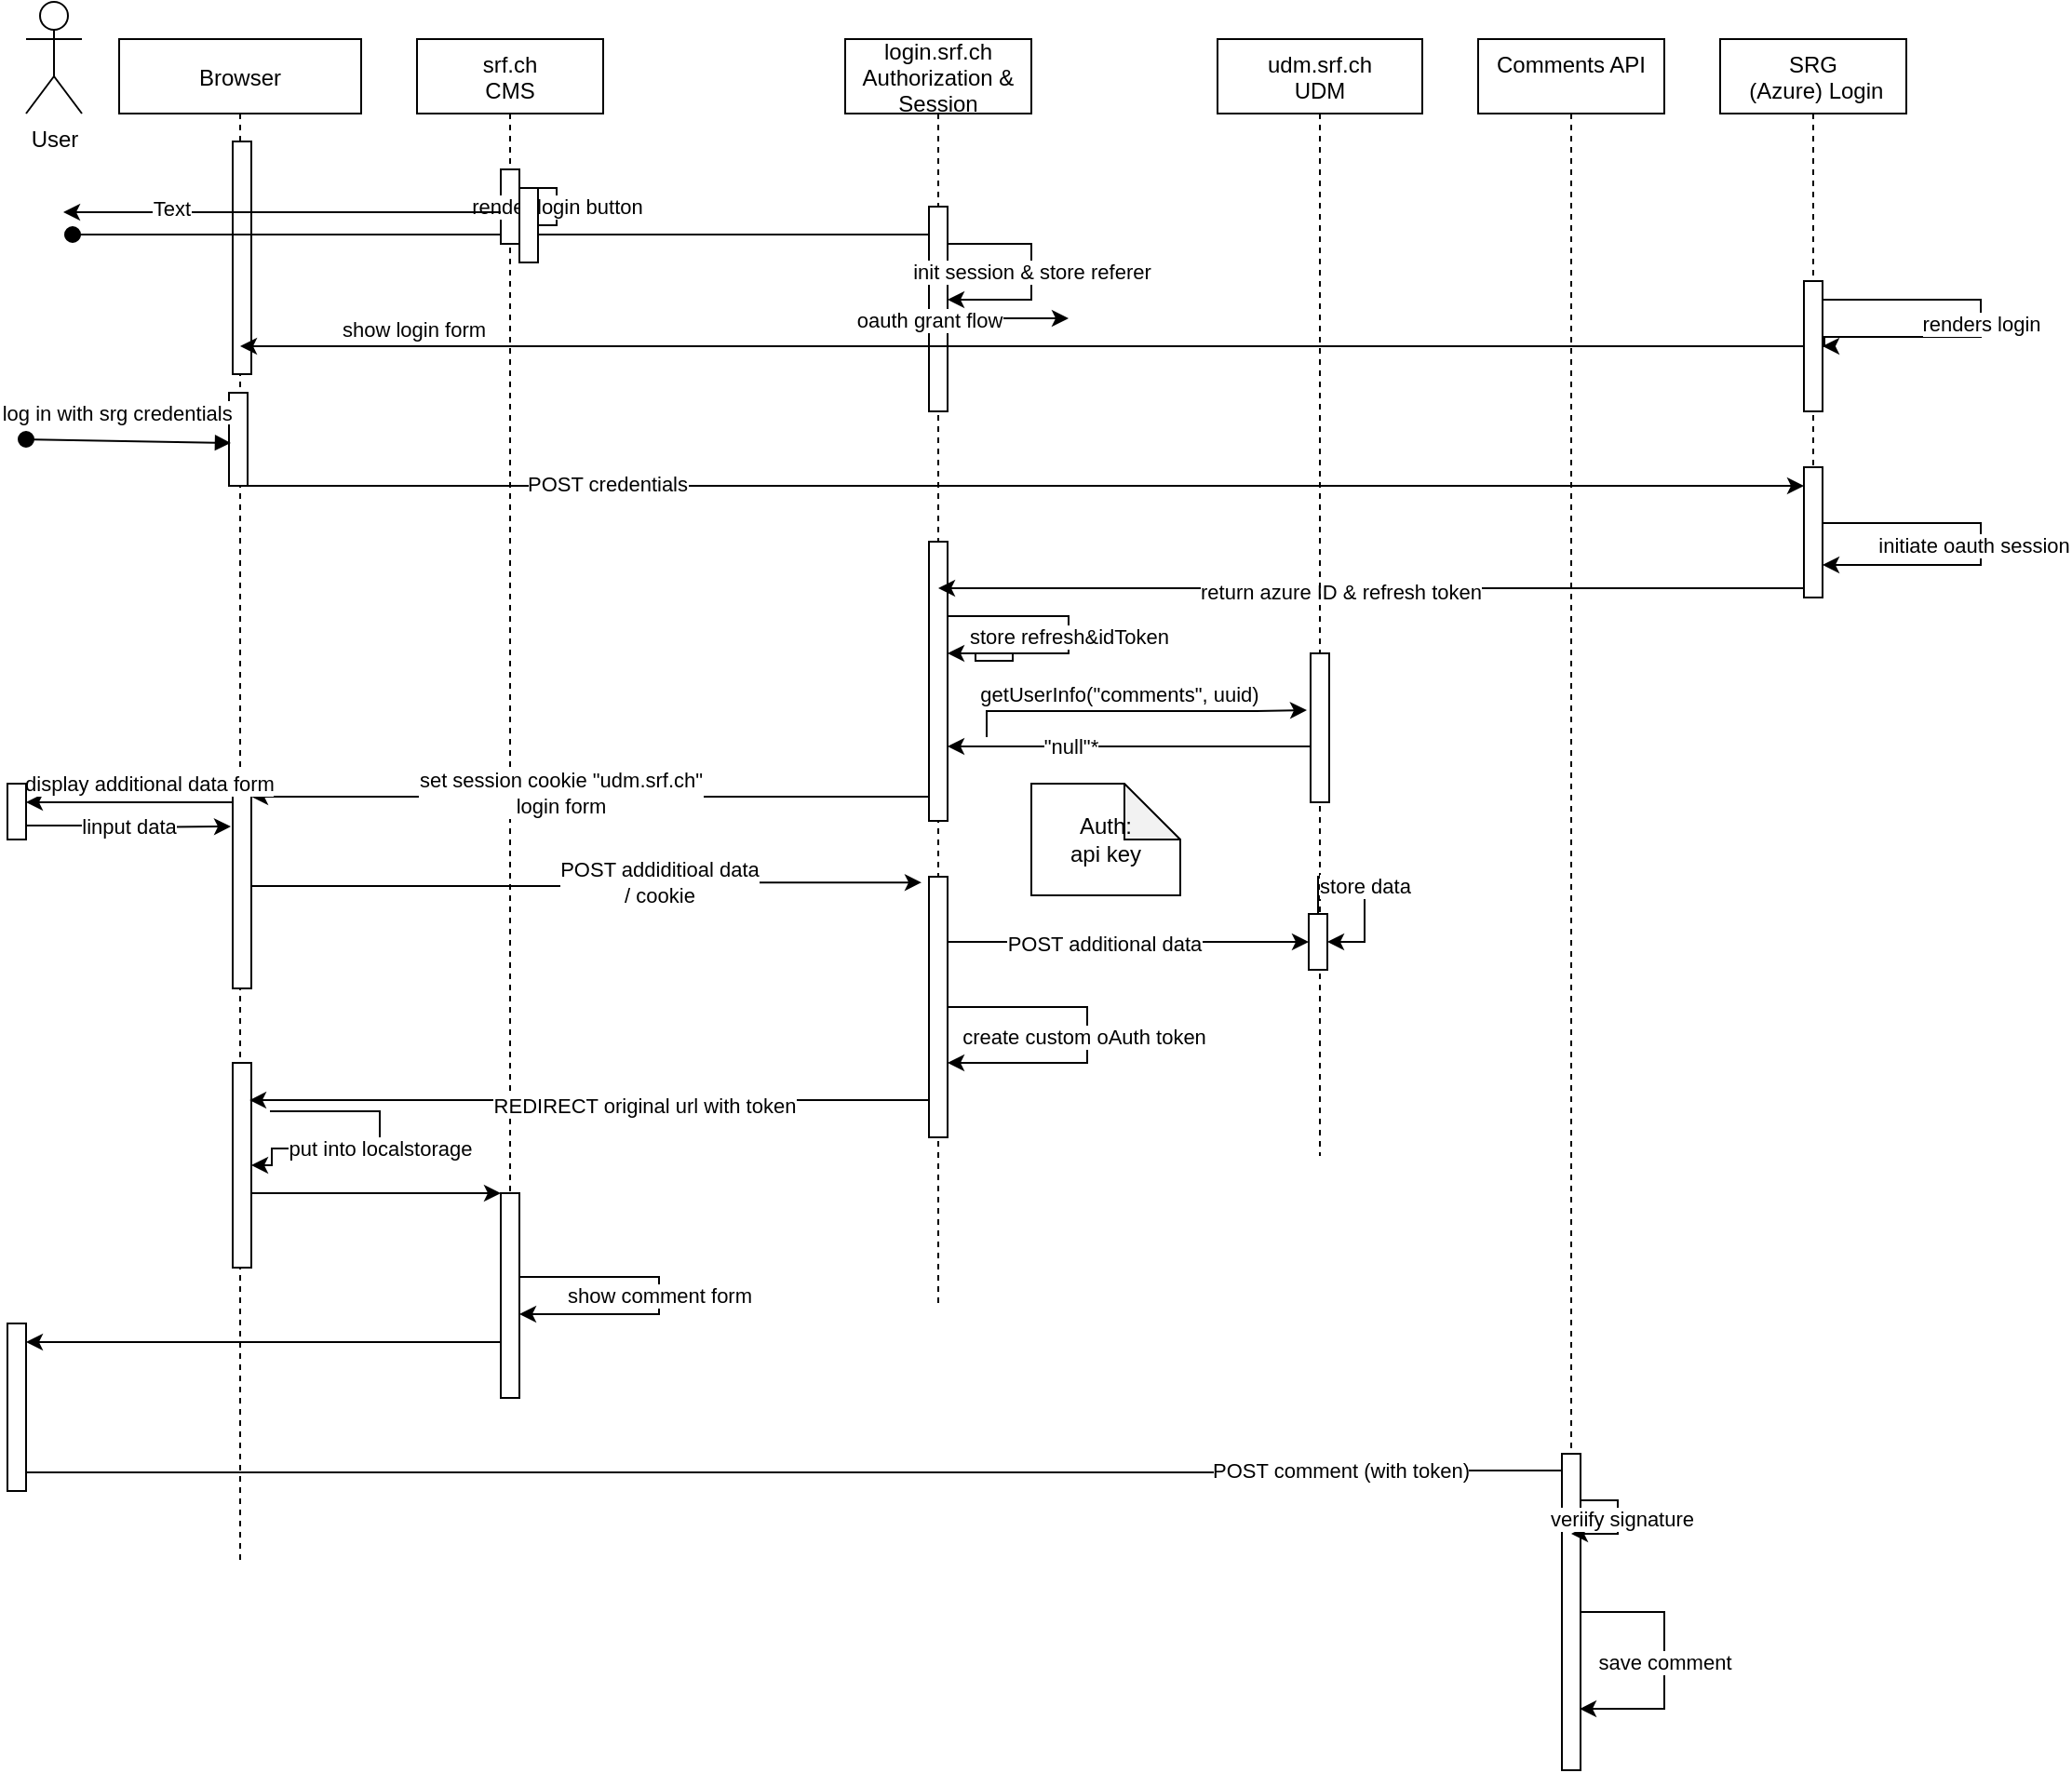 <mxfile version="17.2.1" type="github">
  <diagram id="kgpKYQtTHZ0yAKxKKP6v" name="Page-1">
    <mxGraphModel dx="1298" dy="841" grid="1" gridSize="10" guides="1" tooltips="1" connect="1" arrows="1" fold="1" page="1" pageScale="1" pageWidth="850" pageHeight="1100" math="0" shadow="0">
      <root>
        <mxCell id="0" />
        <mxCell id="1" parent="0" />
        <mxCell id="3nuBFxr9cyL0pnOWT2aG-1" value="Browser" style="shape=umlLifeline;perimeter=lifelinePerimeter;container=1;collapsible=0;recursiveResize=0;rounded=0;shadow=0;strokeWidth=1;" parent="1" vertex="1">
          <mxGeometry x="80" y="80" width="130" height="820" as="geometry" />
        </mxCell>
        <mxCell id="3nuBFxr9cyL0pnOWT2aG-2" value="" style="points=[];perimeter=orthogonalPerimeter;rounded=0;shadow=0;strokeWidth=1;" parent="3nuBFxr9cyL0pnOWT2aG-1" vertex="1">
          <mxGeometry x="61" y="55" width="10" height="125" as="geometry" />
        </mxCell>
        <mxCell id="2m_Nn1c0aZrIuzX_DGRX-19" value="" style="points=[];perimeter=orthogonalPerimeter;rounded=0;shadow=0;strokeWidth=1;" vertex="1" parent="3nuBFxr9cyL0pnOWT2aG-1">
          <mxGeometry x="59" y="190" width="10" height="50" as="geometry" />
        </mxCell>
        <mxCell id="2m_Nn1c0aZrIuzX_DGRX-42" value="" style="points=[];perimeter=orthogonalPerimeter;rounded=0;shadow=0;strokeWidth=1;" vertex="1" parent="3nuBFxr9cyL0pnOWT2aG-1">
          <mxGeometry x="61" y="400" width="10" height="110" as="geometry" />
        </mxCell>
        <mxCell id="2m_Nn1c0aZrIuzX_DGRX-72" value="" style="points=[];perimeter=orthogonalPerimeter;rounded=0;shadow=0;strokeWidth=1;" vertex="1" parent="3nuBFxr9cyL0pnOWT2aG-1">
          <mxGeometry x="61" y="550" width="10" height="110" as="geometry" />
        </mxCell>
        <mxCell id="2m_Nn1c0aZrIuzX_DGRX-83" value="" style="verticalAlign=bottom;startArrow=oval;endArrow=block;startSize=8;shadow=0;strokeWidth=1;" edge="1" parent="3nuBFxr9cyL0pnOWT2aG-1">
          <mxGeometry x="-0.106" y="6" relative="1" as="geometry">
            <mxPoint x="-25" y="105" as="sourcePoint" />
            <mxPoint x="444.5" y="105" as="targetPoint" />
            <mxPoint as="offset" />
            <Array as="points" />
          </mxGeometry>
        </mxCell>
        <mxCell id="2m_Nn1c0aZrIuzX_DGRX-92" value="put into localstorage" style="edgeStyle=orthogonalEdgeStyle;rounded=0;orthogonalLoop=1;jettySize=auto;html=1;" edge="1" parent="3nuBFxr9cyL0pnOWT2aG-1" target="2m_Nn1c0aZrIuzX_DGRX-72">
          <mxGeometry relative="1" as="geometry">
            <mxPoint x="81" y="576" as="sourcePoint" />
            <mxPoint x="81.5" y="638.51" as="targetPoint" />
            <Array as="points">
              <mxPoint x="140" y="576" />
              <mxPoint x="140" y="596" />
              <mxPoint x="82" y="596" />
              <mxPoint x="82" y="605" />
            </Array>
          </mxGeometry>
        </mxCell>
        <mxCell id="3nuBFxr9cyL0pnOWT2aG-5" value="srf.ch&#xa;CMS" style="shape=umlLifeline;perimeter=lifelinePerimeter;container=1;collapsible=0;recursiveResize=0;rounded=0;shadow=0;strokeWidth=1;" parent="1" vertex="1">
          <mxGeometry x="240" y="80" width="100" height="730" as="geometry" />
        </mxCell>
        <mxCell id="3nuBFxr9cyL0pnOWT2aG-6" value="" style="points=[];perimeter=orthogonalPerimeter;rounded=0;shadow=0;strokeWidth=1;" parent="3nuBFxr9cyL0pnOWT2aG-5" vertex="1">
          <mxGeometry x="45" y="70" width="10" height="40" as="geometry" />
        </mxCell>
        <mxCell id="2m_Nn1c0aZrIuzX_DGRX-76" value="render login button" style="edgeStyle=orthogonalEdgeStyle;rounded=0;orthogonalLoop=1;jettySize=auto;html=1;elbow=vertical;" edge="1" parent="3nuBFxr9cyL0pnOWT2aG-5" source="3nuBFxr9cyL0pnOWT2aG-6" target="3nuBFxr9cyL0pnOWT2aG-6">
          <mxGeometry relative="1" as="geometry" />
        </mxCell>
        <mxCell id="2m_Nn1c0aZrIuzX_DGRX-89" value="" style="points=[];perimeter=orthogonalPerimeter;rounded=0;shadow=0;strokeWidth=1;" vertex="1" parent="3nuBFxr9cyL0pnOWT2aG-5">
          <mxGeometry x="45" y="620" width="10" height="110" as="geometry" />
        </mxCell>
        <mxCell id="2m_Nn1c0aZrIuzX_DGRX-91" value="show comment form" style="edgeStyle=orthogonalEdgeStyle;rounded=0;orthogonalLoop=1;jettySize=auto;html=1;elbow=horizontal;" edge="1" parent="3nuBFxr9cyL0pnOWT2aG-5" source="2m_Nn1c0aZrIuzX_DGRX-89" target="2m_Nn1c0aZrIuzX_DGRX-89">
          <mxGeometry relative="1" as="geometry">
            <Array as="points">
              <mxPoint x="130" y="675" />
            </Array>
          </mxGeometry>
        </mxCell>
        <mxCell id="2m_Nn1c0aZrIuzX_DGRX-1" value="User" style="shape=umlActor;verticalLabelPosition=bottom;verticalAlign=top;html=1;outlineConnect=0;" vertex="1" parent="1">
          <mxGeometry x="30" y="60" width="30" height="60" as="geometry" />
        </mxCell>
        <mxCell id="2m_Nn1c0aZrIuzX_DGRX-2" value="login.srf.ch&#xa;Authorization &amp;&#xa;Session" style="shape=umlLifeline;perimeter=lifelinePerimeter;container=1;collapsible=0;recursiveResize=0;rounded=0;shadow=0;strokeWidth=1;" vertex="1" parent="1">
          <mxGeometry x="470" y="80" width="100" height="680" as="geometry" />
        </mxCell>
        <mxCell id="2m_Nn1c0aZrIuzX_DGRX-3" value="" style="points=[];perimeter=orthogonalPerimeter;rounded=0;shadow=0;strokeWidth=1;" vertex="1" parent="2m_Nn1c0aZrIuzX_DGRX-2">
          <mxGeometry x="45" y="90" width="10" height="110" as="geometry" />
        </mxCell>
        <mxCell id="2m_Nn1c0aZrIuzX_DGRX-22" value="init session &amp;amp; store referer" style="edgeStyle=orthogonalEdgeStyle;rounded=0;orthogonalLoop=1;jettySize=auto;html=1;" edge="1" parent="2m_Nn1c0aZrIuzX_DGRX-2" source="2m_Nn1c0aZrIuzX_DGRX-3" target="2m_Nn1c0aZrIuzX_DGRX-3">
          <mxGeometry relative="1" as="geometry">
            <Array as="points">
              <mxPoint x="100" y="110" />
              <mxPoint x="100" y="140" />
            </Array>
          </mxGeometry>
        </mxCell>
        <mxCell id="2m_Nn1c0aZrIuzX_DGRX-28" value="" style="points=[];perimeter=orthogonalPerimeter;rounded=0;shadow=0;strokeWidth=1;" vertex="1" parent="2m_Nn1c0aZrIuzX_DGRX-2">
          <mxGeometry x="45" y="270" width="10" height="150" as="geometry" />
        </mxCell>
        <mxCell id="2m_Nn1c0aZrIuzX_DGRX-48" style="edgeStyle=orthogonalEdgeStyle;rounded=0;orthogonalLoop=1;jettySize=auto;html=1;" edge="1" parent="2m_Nn1c0aZrIuzX_DGRX-2" source="2m_Nn1c0aZrIuzX_DGRX-28" target="2m_Nn1c0aZrIuzX_DGRX-28">
          <mxGeometry relative="1" as="geometry">
            <mxPoint x="60" y="330" as="targetPoint" />
            <Array as="points">
              <mxPoint x="120" y="310" />
              <mxPoint x="120" y="330" />
              <mxPoint x="70" y="330" />
              <mxPoint x="70" y="334" />
              <mxPoint x="90" y="334" />
              <mxPoint x="90" y="330" />
            </Array>
          </mxGeometry>
        </mxCell>
        <mxCell id="2m_Nn1c0aZrIuzX_DGRX-49" value="store refresh&amp;amp;idToken" style="edgeLabel;html=1;align=center;verticalAlign=middle;resizable=0;points=[];" vertex="1" connectable="0" parent="2m_Nn1c0aZrIuzX_DGRX-48">
          <mxGeometry x="-0.247" relative="1" as="geometry">
            <mxPoint y="1" as="offset" />
          </mxGeometry>
        </mxCell>
        <mxCell id="2m_Nn1c0aZrIuzX_DGRX-59" value="" style="points=[];perimeter=orthogonalPerimeter;rounded=0;shadow=0;strokeWidth=1;" vertex="1" parent="2m_Nn1c0aZrIuzX_DGRX-2">
          <mxGeometry x="45" y="450" width="10" height="140" as="geometry" />
        </mxCell>
        <mxCell id="2m_Nn1c0aZrIuzX_DGRX-69" style="edgeStyle=orthogonalEdgeStyle;rounded=0;orthogonalLoop=1;jettySize=auto;html=1;" edge="1" parent="2m_Nn1c0aZrIuzX_DGRX-2" source="2m_Nn1c0aZrIuzX_DGRX-59" target="2m_Nn1c0aZrIuzX_DGRX-59">
          <mxGeometry relative="1" as="geometry">
            <Array as="points">
              <mxPoint x="130" y="520" />
              <mxPoint x="90" y="550" />
            </Array>
          </mxGeometry>
        </mxCell>
        <mxCell id="2m_Nn1c0aZrIuzX_DGRX-70" value="create custom oAuth token" style="edgeLabel;html=1;align=center;verticalAlign=middle;resizable=0;points=[];" vertex="1" connectable="0" parent="2m_Nn1c0aZrIuzX_DGRX-69">
          <mxGeometry x="0.006" y="-2" relative="1" as="geometry">
            <mxPoint as="offset" />
          </mxGeometry>
        </mxCell>
        <mxCell id="2m_Nn1c0aZrIuzX_DGRX-10" value="SRG&#xa; (Azure) Login" style="shape=umlLifeline;perimeter=lifelinePerimeter;container=1;collapsible=0;recursiveResize=0;rounded=0;shadow=0;strokeWidth=1;" vertex="1" parent="1">
          <mxGeometry x="940" y="80" width="100" height="300" as="geometry" />
        </mxCell>
        <mxCell id="2m_Nn1c0aZrIuzX_DGRX-11" value="" style="points=[];perimeter=orthogonalPerimeter;rounded=0;shadow=0;strokeWidth=1;" vertex="1" parent="2m_Nn1c0aZrIuzX_DGRX-10">
          <mxGeometry x="45" y="130" width="10" height="70" as="geometry" />
        </mxCell>
        <mxCell id="2m_Nn1c0aZrIuzX_DGRX-20" value="" style="points=[];perimeter=orthogonalPerimeter;rounded=0;shadow=0;strokeWidth=1;" vertex="1" parent="2m_Nn1c0aZrIuzX_DGRX-10">
          <mxGeometry x="45" y="230" width="10" height="70" as="geometry" />
        </mxCell>
        <mxCell id="2m_Nn1c0aZrIuzX_DGRX-23" value="renders login" style="edgeStyle=orthogonalEdgeStyle;rounded=0;orthogonalLoop=1;jettySize=auto;html=1;" edge="1" parent="2m_Nn1c0aZrIuzX_DGRX-10" source="2m_Nn1c0aZrIuzX_DGRX-11" target="2m_Nn1c0aZrIuzX_DGRX-11">
          <mxGeometry relative="1" as="geometry">
            <mxPoint x="80" y="160" as="targetPoint" />
            <Array as="points">
              <mxPoint x="140" y="140" />
              <mxPoint x="140" y="160" />
              <mxPoint x="56" y="160" />
              <mxPoint x="56" y="165" />
            </Array>
          </mxGeometry>
        </mxCell>
        <mxCell id="2m_Nn1c0aZrIuzX_DGRX-24" style="edgeStyle=orthogonalEdgeStyle;rounded=0;orthogonalLoop=1;jettySize=auto;html=1;entryX=1;entryY=0.75;entryDx=0;entryDy=0;entryPerimeter=0;" edge="1" parent="2m_Nn1c0aZrIuzX_DGRX-10" source="2m_Nn1c0aZrIuzX_DGRX-20" target="2m_Nn1c0aZrIuzX_DGRX-20">
          <mxGeometry relative="1" as="geometry">
            <Array as="points">
              <mxPoint x="140" y="260" />
              <mxPoint x="140" y="283" />
            </Array>
          </mxGeometry>
        </mxCell>
        <mxCell id="2m_Nn1c0aZrIuzX_DGRX-25" value="initiate oauth session" style="edgeLabel;html=1;align=center;verticalAlign=middle;resizable=0;points=[];" vertex="1" connectable="0" parent="2m_Nn1c0aZrIuzX_DGRX-24">
          <mxGeometry x="-0.008" y="-4" relative="1" as="geometry">
            <mxPoint y="1" as="offset" />
          </mxGeometry>
        </mxCell>
        <mxCell id="2m_Nn1c0aZrIuzX_DGRX-12" style="edgeStyle=orthogonalEdgeStyle;rounded=0;orthogonalLoop=1;jettySize=auto;html=1;" edge="1" parent="1" source="2m_Nn1c0aZrIuzX_DGRX-3">
          <mxGeometry relative="1" as="geometry">
            <mxPoint x="590" y="230" as="targetPoint" />
            <Array as="points">
              <mxPoint x="490" y="230" />
              <mxPoint x="490" y="230" />
            </Array>
          </mxGeometry>
        </mxCell>
        <mxCell id="2m_Nn1c0aZrIuzX_DGRX-13" value="oauth grant flow" style="edgeLabel;html=1;align=center;verticalAlign=middle;resizable=0;points=[];" vertex="1" connectable="0" parent="2m_Nn1c0aZrIuzX_DGRX-12">
          <mxGeometry x="-0.2" y="-1" relative="1" as="geometry">
            <mxPoint as="offset" />
          </mxGeometry>
        </mxCell>
        <mxCell id="2m_Nn1c0aZrIuzX_DGRX-16" style="edgeStyle=orthogonalEdgeStyle;rounded=0;orthogonalLoop=1;jettySize=auto;html=1;" edge="1" parent="1" source="2m_Nn1c0aZrIuzX_DGRX-11" target="3nuBFxr9cyL0pnOWT2aG-1">
          <mxGeometry relative="1" as="geometry">
            <Array as="points">
              <mxPoint x="310" y="245" />
              <mxPoint x="310" y="245" />
            </Array>
          </mxGeometry>
        </mxCell>
        <mxCell id="2m_Nn1c0aZrIuzX_DGRX-18" value="show login form" style="edgeLabel;html=1;align=center;verticalAlign=middle;resizable=0;points=[];" vertex="1" connectable="0" parent="2m_Nn1c0aZrIuzX_DGRX-16">
          <mxGeometry x="0.844" relative="1" as="geometry">
            <mxPoint x="27" y="-9" as="offset" />
          </mxGeometry>
        </mxCell>
        <mxCell id="2m_Nn1c0aZrIuzX_DGRX-17" value="log in with srg credentials" style="verticalAlign=bottom;startArrow=oval;endArrow=block;startSize=8;shadow=0;strokeWidth=1;entryX=0.1;entryY=0.54;entryDx=0;entryDy=0;entryPerimeter=0;" edge="1" parent="1" target="2m_Nn1c0aZrIuzX_DGRX-19">
          <mxGeometry x="-0.106" y="6" relative="1" as="geometry">
            <mxPoint x="30" y="295" as="sourcePoint" />
            <mxPoint x="175" y="187" as="targetPoint" />
            <mxPoint as="offset" />
            <Array as="points" />
          </mxGeometry>
        </mxCell>
        <mxCell id="2m_Nn1c0aZrIuzX_DGRX-21" style="edgeStyle=orthogonalEdgeStyle;rounded=0;orthogonalLoop=1;jettySize=auto;html=1;entryX=0;entryY=0.143;entryDx=0;entryDy=0;entryPerimeter=0;" edge="1" parent="1" source="2m_Nn1c0aZrIuzX_DGRX-19" target="2m_Nn1c0aZrIuzX_DGRX-20">
          <mxGeometry relative="1" as="geometry">
            <Array as="points">
              <mxPoint x="280" y="320" />
              <mxPoint x="280" y="320" />
            </Array>
          </mxGeometry>
        </mxCell>
        <mxCell id="2m_Nn1c0aZrIuzX_DGRX-46" value="POST credentials" style="edgeLabel;html=1;align=center;verticalAlign=middle;resizable=0;points=[];" vertex="1" connectable="0" parent="2m_Nn1c0aZrIuzX_DGRX-21">
          <mxGeometry x="-0.538" y="1" relative="1" as="geometry">
            <mxPoint as="offset" />
          </mxGeometry>
        </mxCell>
        <mxCell id="2m_Nn1c0aZrIuzX_DGRX-30" style="edgeStyle=orthogonalEdgeStyle;rounded=0;orthogonalLoop=1;jettySize=auto;html=1;" edge="1" parent="1" source="2m_Nn1c0aZrIuzX_DGRX-20" target="2m_Nn1c0aZrIuzX_DGRX-2">
          <mxGeometry relative="1" as="geometry">
            <Array as="points">
              <mxPoint x="860" y="375" />
              <mxPoint x="860" y="375" />
            </Array>
          </mxGeometry>
        </mxCell>
        <mxCell id="2m_Nn1c0aZrIuzX_DGRX-31" value="return azure ID &amp;amp; refresh token" style="edgeLabel;html=1;align=center;verticalAlign=middle;resizable=0;points=[];" vertex="1" connectable="0" parent="2m_Nn1c0aZrIuzX_DGRX-30">
          <mxGeometry x="0.071" y="2" relative="1" as="geometry">
            <mxPoint as="offset" />
          </mxGeometry>
        </mxCell>
        <mxCell id="2m_Nn1c0aZrIuzX_DGRX-32" value="udm.srf.ch&#xa;UDM" style="shape=umlLifeline;perimeter=lifelinePerimeter;container=1;collapsible=0;recursiveResize=0;rounded=0;shadow=0;strokeWidth=1;" vertex="1" parent="1">
          <mxGeometry x="670" y="80" width="110" height="600" as="geometry" />
        </mxCell>
        <mxCell id="2m_Nn1c0aZrIuzX_DGRX-35" value="" style="points=[];perimeter=orthogonalPerimeter;rounded=0;shadow=0;strokeWidth=1;" vertex="1" parent="2m_Nn1c0aZrIuzX_DGRX-32">
          <mxGeometry x="50" y="330" width="10" height="80" as="geometry" />
        </mxCell>
        <mxCell id="2m_Nn1c0aZrIuzX_DGRX-37" style="edgeStyle=orthogonalEdgeStyle;rounded=0;orthogonalLoop=1;jettySize=auto;html=1;entryX=-0.2;entryY=0.381;entryDx=0;entryDy=0;entryPerimeter=0;" edge="1" parent="2m_Nn1c0aZrIuzX_DGRX-32" target="2m_Nn1c0aZrIuzX_DGRX-35">
          <mxGeometry relative="1" as="geometry">
            <mxPoint x="-124" y="375" as="sourcePoint" />
            <mxPoint x="45" y="361" as="targetPoint" />
            <Array as="points">
              <mxPoint x="-124" y="361" />
              <mxPoint x="21" y="361" />
            </Array>
          </mxGeometry>
        </mxCell>
        <mxCell id="2m_Nn1c0aZrIuzX_DGRX-38" value="getUserInfo(&quot;comments&quot;, uuid)" style="edgeLabel;html=1;align=center;verticalAlign=middle;resizable=0;points=[];" vertex="1" connectable="0" parent="2m_Nn1c0aZrIuzX_DGRX-37">
          <mxGeometry x="-0.27" y="-2" relative="1" as="geometry">
            <mxPoint x="17" y="-11" as="offset" />
          </mxGeometry>
        </mxCell>
        <mxCell id="2m_Nn1c0aZrIuzX_DGRX-64" value="" style="rounded=0;whiteSpace=wrap;html=1;" vertex="1" parent="2m_Nn1c0aZrIuzX_DGRX-32">
          <mxGeometry x="49" y="470" width="10" height="30" as="geometry" />
        </mxCell>
        <mxCell id="2m_Nn1c0aZrIuzX_DGRX-86" value="store data" style="edgeStyle=orthogonalEdgeStyle;rounded=0;orthogonalLoop=1;jettySize=auto;html=1;entryX=1;entryY=0.5;entryDx=0;entryDy=0;" edge="1" parent="2m_Nn1c0aZrIuzX_DGRX-32" source="2m_Nn1c0aZrIuzX_DGRX-64" target="2m_Nn1c0aZrIuzX_DGRX-64">
          <mxGeometry relative="1" as="geometry" />
        </mxCell>
        <mxCell id="2m_Nn1c0aZrIuzX_DGRX-39" style="edgeStyle=orthogonalEdgeStyle;rounded=0;orthogonalLoop=1;jettySize=auto;html=1;" edge="1" parent="1" source="2m_Nn1c0aZrIuzX_DGRX-35" target="2m_Nn1c0aZrIuzX_DGRX-28">
          <mxGeometry relative="1" as="geometry">
            <mxPoint x="530" y="431" as="targetPoint" />
            <Array as="points">
              <mxPoint x="620" y="460" />
              <mxPoint x="620" y="460" />
            </Array>
          </mxGeometry>
        </mxCell>
        <mxCell id="2m_Nn1c0aZrIuzX_DGRX-40" value="&quot;null&quot;*" style="edgeLabel;html=1;align=center;verticalAlign=middle;resizable=0;points=[];" vertex="1" connectable="0" parent="2m_Nn1c0aZrIuzX_DGRX-39">
          <mxGeometry x="0.321" relative="1" as="geometry">
            <mxPoint as="offset" />
          </mxGeometry>
        </mxCell>
        <mxCell id="2m_Nn1c0aZrIuzX_DGRX-50" style="edgeStyle=orthogonalEdgeStyle;rounded=0;orthogonalLoop=1;jettySize=auto;html=1;" edge="1" parent="1">
          <mxGeometry relative="1" as="geometry">
            <mxPoint x="515" y="487" as="sourcePoint" />
            <mxPoint x="151" y="487" as="targetPoint" />
            <Array as="points">
              <mxPoint x="410" y="487" />
              <mxPoint x="410" y="487" />
            </Array>
          </mxGeometry>
        </mxCell>
        <mxCell id="2m_Nn1c0aZrIuzX_DGRX-51" value="set session cookie &quot;udm.srf.ch&quot;&lt;br&gt;login form" style="edgeLabel;html=1;align=center;verticalAlign=middle;resizable=0;points=[];" vertex="1" connectable="0" parent="2m_Nn1c0aZrIuzX_DGRX-50">
          <mxGeometry x="0.088" y="-2" relative="1" as="geometry">
            <mxPoint as="offset" />
          </mxGeometry>
        </mxCell>
        <mxCell id="2m_Nn1c0aZrIuzX_DGRX-52" value="display additional data form" style="edgeStyle=orthogonalEdgeStyle;rounded=0;orthogonalLoop=1;jettySize=auto;html=1;" edge="1" parent="1" target="2m_Nn1c0aZrIuzX_DGRX-54">
          <mxGeometry x="0.03" y="-10" relative="1" as="geometry">
            <mxPoint y="490" as="targetPoint" />
            <mxPoint x="141" y="514" as="sourcePoint" />
            <Array as="points">
              <mxPoint x="141" y="490" />
              <mxPoint x="30" y="490" />
            </Array>
            <mxPoint as="offset" />
          </mxGeometry>
        </mxCell>
        <mxCell id="2m_Nn1c0aZrIuzX_DGRX-56" value="linput data" style="edgeStyle=orthogonalEdgeStyle;rounded=0;orthogonalLoop=1;jettySize=auto;html=1;exitX=1;exitY=0.75;exitDx=0;exitDy=0;" edge="1" parent="1" source="2m_Nn1c0aZrIuzX_DGRX-54">
          <mxGeometry relative="1" as="geometry">
            <mxPoint x="140" y="503" as="targetPoint" />
          </mxGeometry>
        </mxCell>
        <mxCell id="2m_Nn1c0aZrIuzX_DGRX-54" value="" style="rounded=0;whiteSpace=wrap;html=1;" vertex="1" parent="1">
          <mxGeometry x="20" y="480" width="10" height="30" as="geometry" />
        </mxCell>
        <mxCell id="2m_Nn1c0aZrIuzX_DGRX-60" style="edgeStyle=orthogonalEdgeStyle;rounded=0;orthogonalLoop=1;jettySize=auto;html=1;entryX=-0.4;entryY=0.022;entryDx=0;entryDy=0;entryPerimeter=0;" edge="1" parent="1" source="2m_Nn1c0aZrIuzX_DGRX-42" target="2m_Nn1c0aZrIuzX_DGRX-59">
          <mxGeometry relative="1" as="geometry" />
        </mxCell>
        <mxCell id="2m_Nn1c0aZrIuzX_DGRX-61" value="POST addiditioal data&lt;br&gt;/ cookie" style="edgeLabel;html=1;align=center;verticalAlign=middle;resizable=0;points=[];" vertex="1" connectable="0" parent="2m_Nn1c0aZrIuzX_DGRX-60">
          <mxGeometry x="0.222" relative="1" as="geometry">
            <mxPoint as="offset" />
          </mxGeometry>
        </mxCell>
        <mxCell id="2m_Nn1c0aZrIuzX_DGRX-65" style="edgeStyle=orthogonalEdgeStyle;rounded=0;orthogonalLoop=1;jettySize=auto;html=1;entryX=0;entryY=0.5;entryDx=0;entryDy=0;" edge="1" parent="1" source="2m_Nn1c0aZrIuzX_DGRX-59" target="2m_Nn1c0aZrIuzX_DGRX-64">
          <mxGeometry relative="1" as="geometry">
            <Array as="points">
              <mxPoint x="570" y="565" />
              <mxPoint x="570" y="565" />
            </Array>
          </mxGeometry>
        </mxCell>
        <mxCell id="2m_Nn1c0aZrIuzX_DGRX-66" value="POST additional data" style="edgeLabel;html=1;align=center;verticalAlign=middle;resizable=0;points=[];" vertex="1" connectable="0" parent="2m_Nn1c0aZrIuzX_DGRX-65">
          <mxGeometry x="-0.132" relative="1" as="geometry">
            <mxPoint y="1" as="offset" />
          </mxGeometry>
        </mxCell>
        <mxCell id="2m_Nn1c0aZrIuzX_DGRX-68" value="Auth:&lt;br&gt;api key" style="shape=note;whiteSpace=wrap;html=1;backgroundOutline=1;darkOpacity=0.05;" vertex="1" parent="1">
          <mxGeometry x="570" y="480" width="80" height="60" as="geometry" />
        </mxCell>
        <mxCell id="2m_Nn1c0aZrIuzX_DGRX-71" style="edgeStyle=orthogonalEdgeStyle;rounded=0;orthogonalLoop=1;jettySize=auto;html=1;entryX=0.9;entryY=0.182;entryDx=0;entryDy=0;entryPerimeter=0;" edge="1" parent="1" source="2m_Nn1c0aZrIuzX_DGRX-59" target="2m_Nn1c0aZrIuzX_DGRX-72">
          <mxGeometry relative="1" as="geometry">
            <mxPoint x="310" y="690" as="targetPoint" />
            <Array as="points">
              <mxPoint x="420" y="650" />
              <mxPoint x="420" y="650" />
            </Array>
          </mxGeometry>
        </mxCell>
        <mxCell id="2m_Nn1c0aZrIuzX_DGRX-73" value="REDIRECT original url with token" style="edgeLabel;html=1;align=center;verticalAlign=middle;resizable=0;points=[];" vertex="1" connectable="0" parent="2m_Nn1c0aZrIuzX_DGRX-71">
          <mxGeometry x="-0.162" y="3" relative="1" as="geometry">
            <mxPoint as="offset" />
          </mxGeometry>
        </mxCell>
        <mxCell id="2m_Nn1c0aZrIuzX_DGRX-77" style="edgeStyle=orthogonalEdgeStyle;rounded=0;orthogonalLoop=1;jettySize=auto;html=1;" edge="1" parent="1">
          <mxGeometry relative="1" as="geometry">
            <mxPoint x="50" y="173" as="targetPoint" />
            <mxPoint x="285" y="173" as="sourcePoint" />
            <Array as="points">
              <mxPoint x="220" y="173" />
              <mxPoint x="220" y="173" />
            </Array>
          </mxGeometry>
        </mxCell>
        <mxCell id="2m_Nn1c0aZrIuzX_DGRX-85" value="Text" style="edgeLabel;html=1;align=center;verticalAlign=middle;resizable=0;points=[];" vertex="1" connectable="0" parent="2m_Nn1c0aZrIuzX_DGRX-77">
          <mxGeometry x="0.506" y="-2" relative="1" as="geometry">
            <mxPoint as="offset" />
          </mxGeometry>
        </mxCell>
        <mxCell id="2m_Nn1c0aZrIuzX_DGRX-87" value="" style="points=[];perimeter=orthogonalPerimeter;rounded=0;shadow=0;strokeWidth=1;" vertex="1" parent="1">
          <mxGeometry x="295" y="160" width="10" height="40" as="geometry" />
        </mxCell>
        <mxCell id="2m_Nn1c0aZrIuzX_DGRX-90" style="edgeStyle=orthogonalEdgeStyle;rounded=0;orthogonalLoop=1;jettySize=auto;html=1;" edge="1" parent="1" source="2m_Nn1c0aZrIuzX_DGRX-72" target="2m_Nn1c0aZrIuzX_DGRX-89">
          <mxGeometry relative="1" as="geometry">
            <Array as="points">
              <mxPoint x="240" y="700" />
              <mxPoint x="240" y="700" />
            </Array>
          </mxGeometry>
        </mxCell>
        <mxCell id="2m_Nn1c0aZrIuzX_DGRX-107" style="edgeStyle=orthogonalEdgeStyle;rounded=0;orthogonalLoop=1;jettySize=auto;html=1;entryX=0.495;entryY=0.894;entryDx=0;entryDy=0;entryPerimeter=0;" edge="1" parent="1" source="2m_Nn1c0aZrIuzX_DGRX-93" target="2m_Nn1c0aZrIuzX_DGRX-101">
          <mxGeometry relative="1" as="geometry">
            <mxPoint x="770" y="920" as="targetPoint" />
            <Array as="points">
              <mxPoint x="770" y="850" />
              <mxPoint x="770" y="849" />
            </Array>
          </mxGeometry>
        </mxCell>
        <mxCell id="2m_Nn1c0aZrIuzX_DGRX-109" value="POST comment (with token)" style="edgeLabel;html=1;align=center;verticalAlign=middle;resizable=0;points=[];" vertex="1" connectable="0" parent="2m_Nn1c0aZrIuzX_DGRX-107">
          <mxGeometry x="0.595" y="2" relative="1" as="geometry">
            <mxPoint x="1" y="1" as="offset" />
          </mxGeometry>
        </mxCell>
        <mxCell id="2m_Nn1c0aZrIuzX_DGRX-93" value="" style="rounded=0;whiteSpace=wrap;html=1;" vertex="1" parent="1">
          <mxGeometry x="20" y="770" width="10" height="90" as="geometry" />
        </mxCell>
        <mxCell id="2m_Nn1c0aZrIuzX_DGRX-94" style="edgeStyle=orthogonalEdgeStyle;rounded=0;orthogonalLoop=1;jettySize=auto;html=1;" edge="1" parent="1" source="2m_Nn1c0aZrIuzX_DGRX-89" target="2m_Nn1c0aZrIuzX_DGRX-93">
          <mxGeometry relative="1" as="geometry">
            <Array as="points">
              <mxPoint x="230" y="780" />
              <mxPoint x="230" y="780" />
            </Array>
          </mxGeometry>
        </mxCell>
        <mxCell id="2m_Nn1c0aZrIuzX_DGRX-101" value="Comments API&#xa;" style="shape=umlLifeline;perimeter=lifelinePerimeter;container=1;collapsible=0;recursiveResize=0;rounded=0;shadow=0;strokeWidth=1;" vertex="1" parent="1">
          <mxGeometry x="810" y="80" width="100" height="920" as="geometry" />
        </mxCell>
        <mxCell id="2m_Nn1c0aZrIuzX_DGRX-108" value="" style="rounded=0;whiteSpace=wrap;html=1;" vertex="1" parent="2m_Nn1c0aZrIuzX_DGRX-101">
          <mxGeometry x="45" y="760" width="10" height="170" as="geometry" />
        </mxCell>
        <mxCell id="2m_Nn1c0aZrIuzX_DGRX-112" style="edgeStyle=orthogonalEdgeStyle;rounded=0;orthogonalLoop=1;jettySize=auto;html=1;" edge="1" parent="2m_Nn1c0aZrIuzX_DGRX-101" source="2m_Nn1c0aZrIuzX_DGRX-108">
          <mxGeometry relative="1" as="geometry">
            <mxPoint x="50" y="803" as="targetPoint" />
            <Array as="points">
              <mxPoint x="75" y="785" />
              <mxPoint x="75" y="803" />
            </Array>
          </mxGeometry>
        </mxCell>
        <mxCell id="2m_Nn1c0aZrIuzX_DGRX-113" value="veriify signature" style="edgeLabel;html=1;align=center;verticalAlign=middle;resizable=0;points=[];" vertex="1" connectable="0" parent="2m_Nn1c0aZrIuzX_DGRX-112">
          <mxGeometry x="-0.061" y="2" relative="1" as="geometry">
            <mxPoint as="offset" />
          </mxGeometry>
        </mxCell>
        <mxCell id="2m_Nn1c0aZrIuzX_DGRX-114" value="save comment" style="edgeStyle=orthogonalEdgeStyle;rounded=0;orthogonalLoop=1;jettySize=auto;html=1;entryX=0.95;entryY=0.806;entryDx=0;entryDy=0;entryPerimeter=0;" edge="1" parent="2m_Nn1c0aZrIuzX_DGRX-101" source="2m_Nn1c0aZrIuzX_DGRX-108" target="2m_Nn1c0aZrIuzX_DGRX-108">
          <mxGeometry relative="1" as="geometry">
            <Array as="points">
              <mxPoint x="100" y="845" />
              <mxPoint x="100" y="897" />
            </Array>
          </mxGeometry>
        </mxCell>
      </root>
    </mxGraphModel>
  </diagram>
</mxfile>
